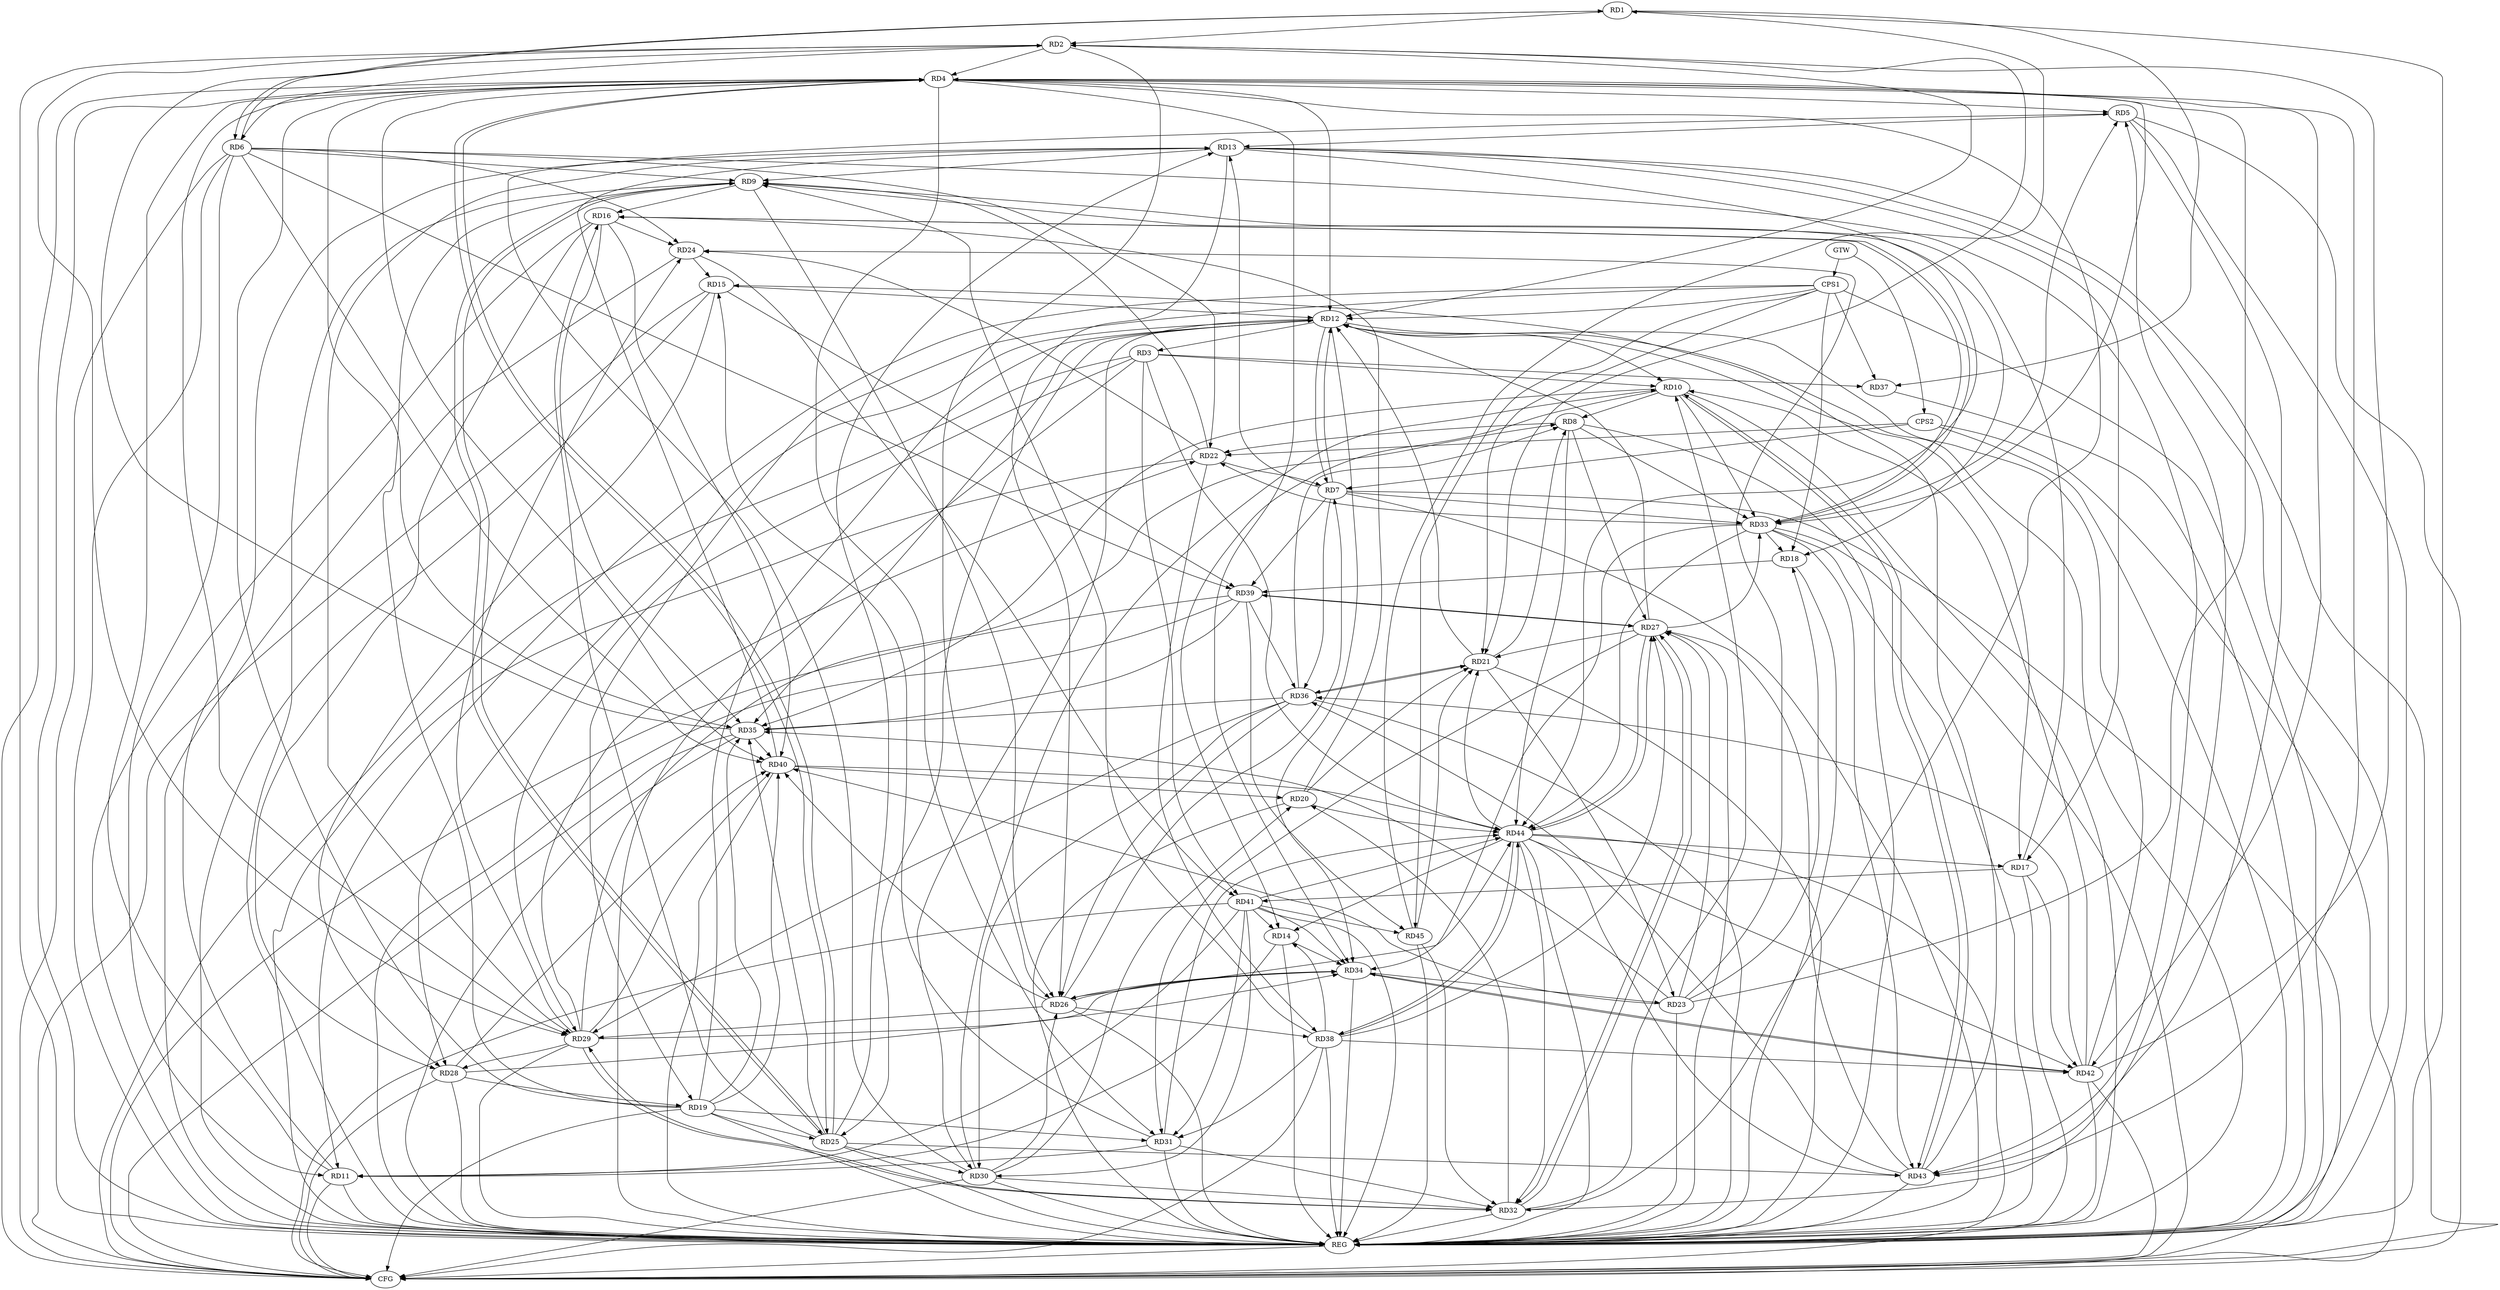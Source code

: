 strict digraph G {
  RD1 [ label="RD1" ];
  RD2 [ label="RD2" ];
  RD3 [ label="RD3" ];
  RD4 [ label="RD4" ];
  RD5 [ label="RD5" ];
  RD6 [ label="RD6" ];
  RD7 [ label="RD7" ];
  RD8 [ label="RD8" ];
  RD9 [ label="RD9" ];
  RD10 [ label="RD10" ];
  RD11 [ label="RD11" ];
  RD12 [ label="RD12" ];
  RD13 [ label="RD13" ];
  RD14 [ label="RD14" ];
  RD15 [ label="RD15" ];
  RD16 [ label="RD16" ];
  RD17 [ label="RD17" ];
  RD18 [ label="RD18" ];
  RD19 [ label="RD19" ];
  RD20 [ label="RD20" ];
  RD21 [ label="RD21" ];
  RD22 [ label="RD22" ];
  RD23 [ label="RD23" ];
  RD24 [ label="RD24" ];
  RD25 [ label="RD25" ];
  RD26 [ label="RD26" ];
  RD27 [ label="RD27" ];
  RD28 [ label="RD28" ];
  RD29 [ label="RD29" ];
  RD30 [ label="RD30" ];
  RD31 [ label="RD31" ];
  RD32 [ label="RD32" ];
  RD33 [ label="RD33" ];
  RD34 [ label="RD34" ];
  RD35 [ label="RD35" ];
  RD36 [ label="RD36" ];
  RD37 [ label="RD37" ];
  RD38 [ label="RD38" ];
  RD39 [ label="RD39" ];
  RD40 [ label="RD40" ];
  RD41 [ label="RD41" ];
  RD42 [ label="RD42" ];
  RD43 [ label="RD43" ];
  RD44 [ label="RD44" ];
  RD45 [ label="RD45" ];
  CPS1 [ label="CPS1" ];
  CPS2 [ label="CPS2" ];
  GTW [ label="GTW" ];
  REG [ label="REG" ];
  CFG [ label="CFG" ];
  RD1 -> RD2;
  RD1 -> RD6;
  RD6 -> RD1;
  RD1 -> RD37;
  RD45 -> RD1;
  RD2 -> RD4;
  RD2 -> RD6;
  RD2 -> RD12;
  RD2 -> RD21;
  RD2 -> RD26;
  RD2 -> RD29;
  RD35 -> RD2;
  RD42 -> RD2;
  RD3 -> RD10;
  RD12 -> RD3;
  RD3 -> RD29;
  RD3 -> RD37;
  RD3 -> RD41;
  RD3 -> RD44;
  RD4 -> RD5;
  RD11 -> RD4;
  RD4 -> RD12;
  RD19 -> RD4;
  RD23 -> RD4;
  RD4 -> RD25;
  RD25 -> RD4;
  RD4 -> RD29;
  RD4 -> RD31;
  RD4 -> RD32;
  RD4 -> RD33;
  RD4 -> RD34;
  RD4 -> RD35;
  RD4 -> RD40;
  RD4 -> RD42;
  RD4 -> RD43;
  RD5 -> RD13;
  RD30 -> RD5;
  RD32 -> RD5;
  RD33 -> RD5;
  RD5 -> RD43;
  RD6 -> RD9;
  RD6 -> RD11;
  RD6 -> RD22;
  RD6 -> RD24;
  RD6 -> RD39;
  RD6 -> RD40;
  RD6 -> RD43;
  RD7 -> RD12;
  RD12 -> RD7;
  RD7 -> RD13;
  RD22 -> RD7;
  RD26 -> RD7;
  RD7 -> RD33;
  RD7 -> RD36;
  RD7 -> RD39;
  RD10 -> RD8;
  RD21 -> RD8;
  RD8 -> RD22;
  RD8 -> RD27;
  RD29 -> RD8;
  RD8 -> RD33;
  RD36 -> RD8;
  RD8 -> RD44;
  RD13 -> RD9;
  RD9 -> RD16;
  RD17 -> RD9;
  RD9 -> RD18;
  RD19 -> RD9;
  RD22 -> RD9;
  RD9 -> RD25;
  RD25 -> RD9;
  RD9 -> RD26;
  RD38 -> RD9;
  RD12 -> RD10;
  RD10 -> RD14;
  RD30 -> RD10;
  RD32 -> RD10;
  RD10 -> RD33;
  RD10 -> RD35;
  RD42 -> RD10;
  RD10 -> RD43;
  RD43 -> RD10;
  RD11 -> RD13;
  RD14 -> RD11;
  RD31 -> RD11;
  RD41 -> RD11;
  RD15 -> RD12;
  RD12 -> RD17;
  RD19 -> RD12;
  RD21 -> RD12;
  RD12 -> RD25;
  RD27 -> RD12;
  RD12 -> RD28;
  RD12 -> RD30;
  RD12 -> RD34;
  RD12 -> RD35;
  RD42 -> RD12;
  RD13 -> RD17;
  RD25 -> RD13;
  RD13 -> RD26;
  RD13 -> RD29;
  RD40 -> RD13;
  RD13 -> RD44;
  RD14 -> RD34;
  RD38 -> RD14;
  RD41 -> RD14;
  RD44 -> RD14;
  RD24 -> RD15;
  RD15 -> RD28;
  RD31 -> RD15;
  RD15 -> RD39;
  RD43 -> RD15;
  RD20 -> RD16;
  RD16 -> RD24;
  RD25 -> RD16;
  RD16 -> RD28;
  RD16 -> RD33;
  RD33 -> RD16;
  RD16 -> RD35;
  RD16 -> RD40;
  RD17 -> RD41;
  RD17 -> RD42;
  RD44 -> RD17;
  RD23 -> RD18;
  RD33 -> RD18;
  RD18 -> RD39;
  RD19 -> RD25;
  RD28 -> RD19;
  RD19 -> RD31;
  RD19 -> RD35;
  RD19 -> RD40;
  RD20 -> RD21;
  RD30 -> RD20;
  RD32 -> RD20;
  RD40 -> RD20;
  RD20 -> RD44;
  RD21 -> RD23;
  RD27 -> RD21;
  RD21 -> RD36;
  RD36 -> RD21;
  RD44 -> RD21;
  RD45 -> RD21;
  RD22 -> RD24;
  RD29 -> RD22;
  RD33 -> RD22;
  RD22 -> RD38;
  RD23 -> RD24;
  RD23 -> RD27;
  RD34 -> RD23;
  RD23 -> RD35;
  RD23 -> RD40;
  RD29 -> RD24;
  RD24 -> RD41;
  RD25 -> RD30;
  RD25 -> RD35;
  RD25 -> RD43;
  RD26 -> RD29;
  RD30 -> RD26;
  RD26 -> RD34;
  RD34 -> RD26;
  RD36 -> RD26;
  RD26 -> RD38;
  RD26 -> RD40;
  RD26 -> RD44;
  RD27 -> RD31;
  RD27 -> RD32;
  RD32 -> RD27;
  RD27 -> RD33;
  RD38 -> RD27;
  RD27 -> RD39;
  RD39 -> RD27;
  RD43 -> RD27;
  RD27 -> RD44;
  RD44 -> RD27;
  RD29 -> RD28;
  RD28 -> RD34;
  RD28 -> RD40;
  RD29 -> RD32;
  RD32 -> RD29;
  RD29 -> RD34;
  RD36 -> RD29;
  RD29 -> RD40;
  RD30 -> RD32;
  RD36 -> RD30;
  RD41 -> RD30;
  RD31 -> RD32;
  RD38 -> RD31;
  RD41 -> RD31;
  RD31 -> RD44;
  RD44 -> RD32;
  RD45 -> RD32;
  RD33 -> RD34;
  RD33 -> RD43;
  RD33 -> RD44;
  RD41 -> RD34;
  RD34 -> RD42;
  RD42 -> RD34;
  RD36 -> RD35;
  RD39 -> RD35;
  RD35 -> RD40;
  RD39 -> RD36;
  RD42 -> RD36;
  RD43 -> RD36;
  RD38 -> RD42;
  RD38 -> RD44;
  RD44 -> RD38;
  RD39 -> RD45;
  RD40 -> RD44;
  RD41 -> RD44;
  RD41 -> RD45;
  RD44 -> RD42;
  RD44 -> RD43;
  CPS1 -> RD37;
  CPS1 -> RD19;
  CPS1 -> RD45;
  CPS1 -> RD21;
  CPS1 -> RD11;
  CPS1 -> RD12;
  CPS1 -> RD18;
  CPS2 -> RD7;
  CPS2 -> RD22;
  GTW -> CPS1;
  GTW -> CPS2;
  RD1 -> REG;
  RD2 -> REG;
  RD3 -> REG;
  RD4 -> REG;
  RD5 -> REG;
  RD6 -> REG;
  RD7 -> REG;
  RD8 -> REG;
  RD9 -> REG;
  RD10 -> REG;
  RD11 -> REG;
  RD12 -> REG;
  RD13 -> REG;
  RD14 -> REG;
  RD15 -> REG;
  RD16 -> REG;
  RD17 -> REG;
  RD18 -> REG;
  RD19 -> REG;
  RD20 -> REG;
  RD21 -> REG;
  RD22 -> REG;
  RD23 -> REG;
  RD24 -> REG;
  RD25 -> REG;
  RD26 -> REG;
  RD27 -> REG;
  RD28 -> REG;
  RD29 -> REG;
  RD30 -> REG;
  RD31 -> REG;
  RD32 -> REG;
  RD33 -> REG;
  RD34 -> REG;
  RD35 -> REG;
  RD36 -> REG;
  RD37 -> REG;
  RD38 -> REG;
  RD39 -> REG;
  RD40 -> REG;
  RD41 -> REG;
  RD42 -> REG;
  RD43 -> REG;
  RD44 -> REG;
  RD45 -> REG;
  CPS1 -> REG;
  CPS2 -> REG;
  RD5 -> CFG;
  RD44 -> CFG;
  RD42 -> CFG;
  RD41 -> CFG;
  RD6 -> CFG;
  RD7 -> CFG;
  RD13 -> CFG;
  RD4 -> CFG;
  RD3 -> CFG;
  RD39 -> CFG;
  RD38 -> CFG;
  RD30 -> CFG;
  RD28 -> CFG;
  RD35 -> CFG;
  RD11 -> CFG;
  RD19 -> CFG;
  RD15 -> CFG;
  CPS2 -> CFG;
  RD33 -> CFG;
  REG -> CFG;
}
